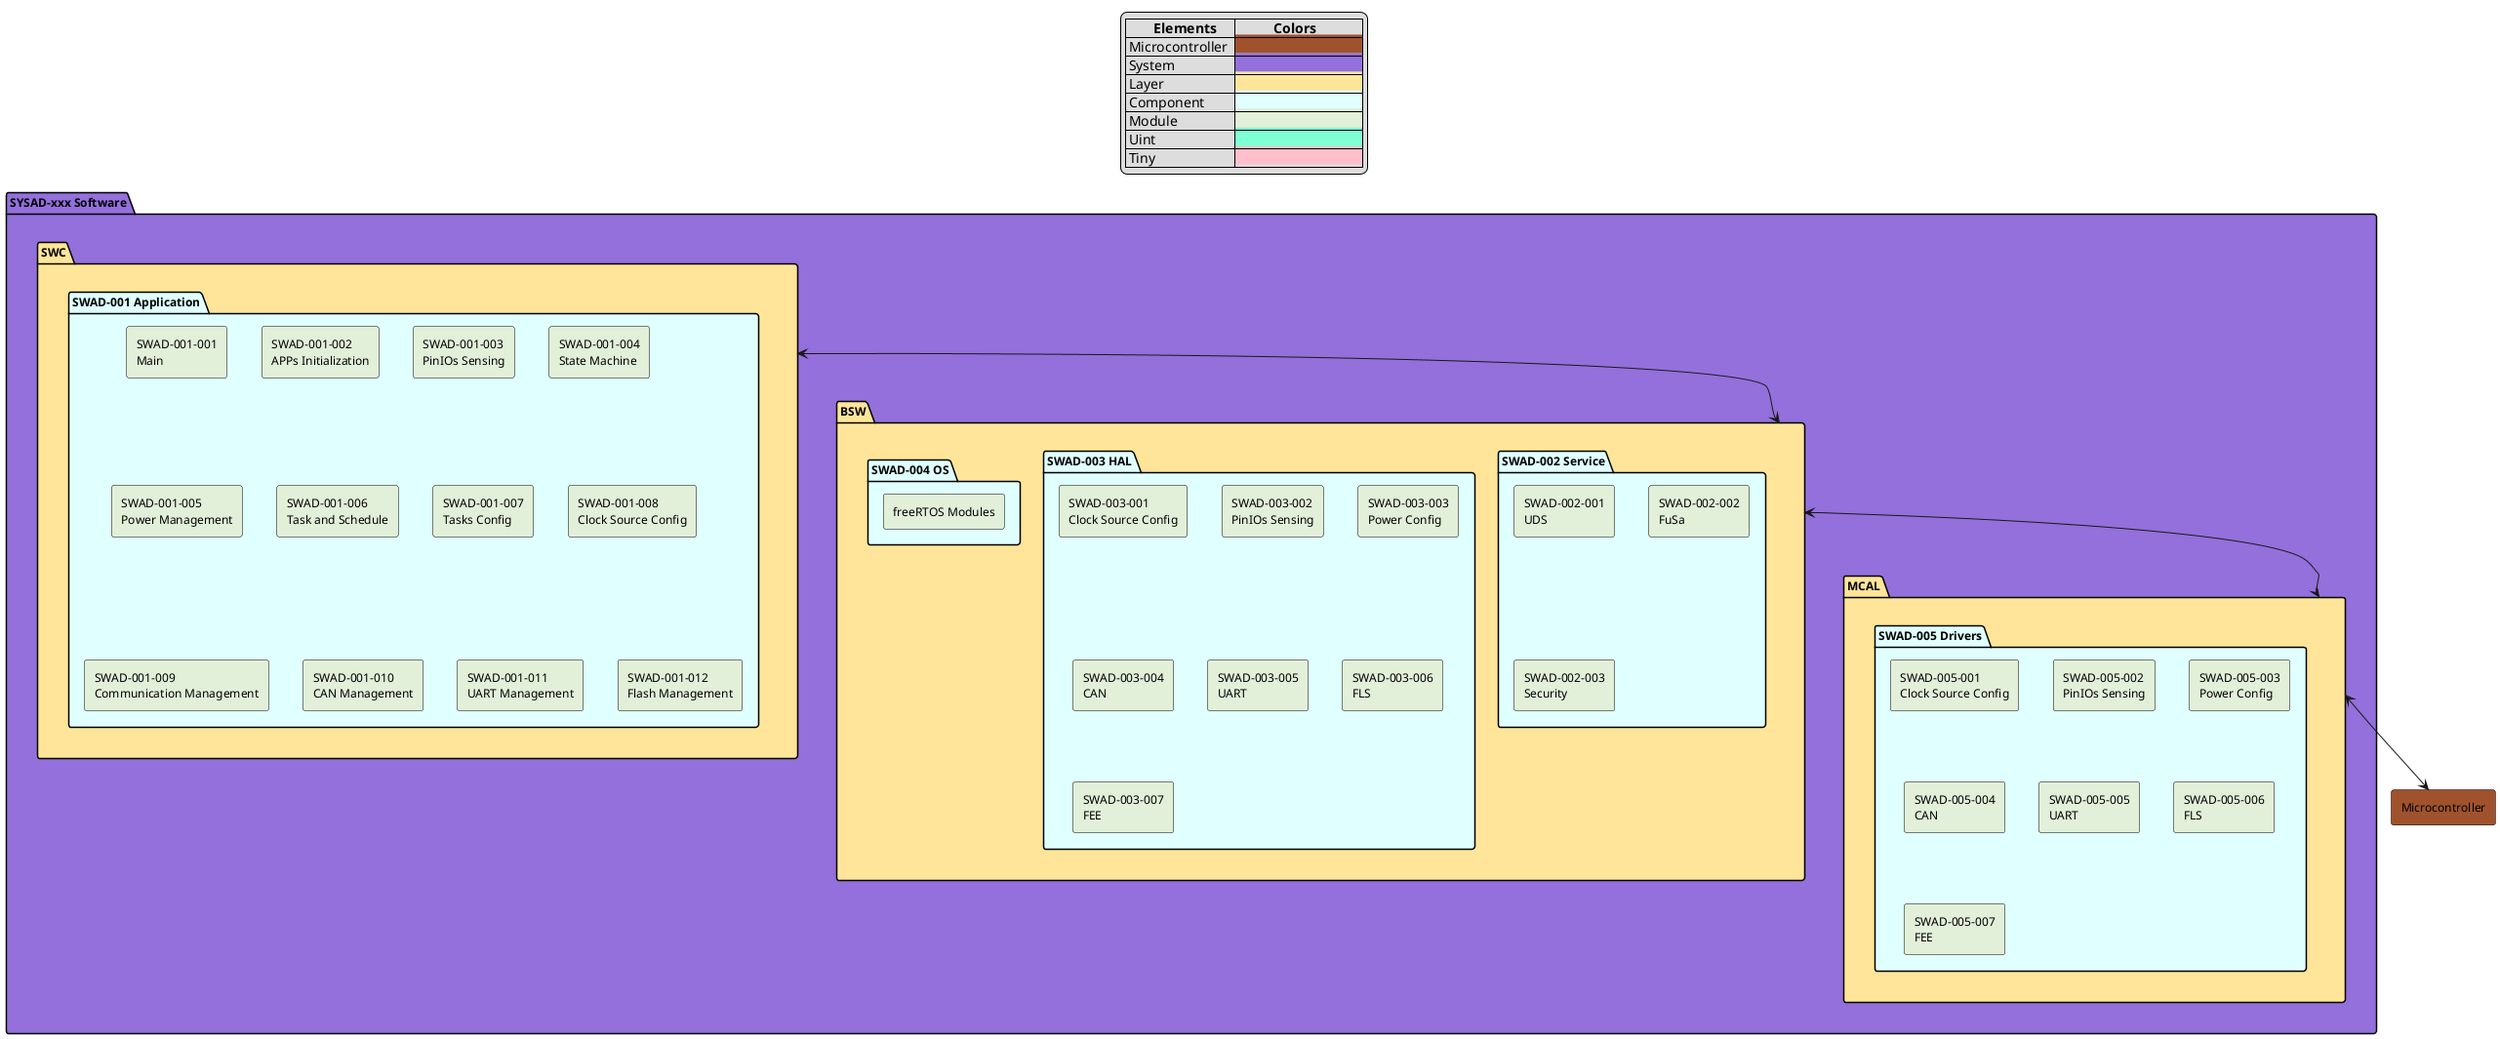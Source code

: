 @startuml
'----- Table Description ----
'Object Colors Setting
skinparam defaultFontName Arial
skinparam defaultFontSize 12

skinparam rectangle {
    BackgroundColor #87CEFA
    BorderColor #000000
}

legend top
|=        Elements  |=           Colors  |
| Microcontroller  |<back:#A0522D>                                    |
| System  |<back:#9370DB>                                    |
| Layer  |<back:#FEE599>                                    |
| Component |<back:#E0FFFF>                                    |
| Module |<back:#E2EFD9>                                    |
| Uint |<back:#7FFFD4>                                    |
| Tiny |<back:#FFC0CB>                                    |
endlegend

package "SYSAD-xxx Software" #9370DB {
    package "SWC" #FEE599 {
        package "SWAD-001 Application" #E0FFFF {
            rectangle "SWAD-001-001\nMain" as Main #E2EFD9
            rectangle "SWAD-001-002\nAPPs Initialization" as AppsInit #E2EFD9
            rectangle "SWAD-001-003\nPinIOs Sensing" as PinIOSensing #E2EFD9
            rectangle "SWAD-001-004\nState Machine" as StateMachine #E2EFD9
            rectangle "SWAD-001-005\nPower Management" as PowerManagement #E2EFD9
            rectangle "SWAD-001-006\nTask and Schedule" as TaskSchedule #E2EFD9
            rectangle "SWAD-001-007\nTasks Config" as TasksConfig #E2EFD9
            rectangle "SWAD-001-008\nClock Source Config" as ClockSourceConfig #E2EFD9
            rectangle "SWAD-001-009\nCommunication Management" as CommunicationManagement #E2EFD9
            rectangle "SWAD-001-010\nCAN Management" as CANManagement #E2EFD9
            rectangle "SWAD-001-011\nUART Management" as UARTManagement #E2EFD9
            rectangle "SWAD-001-012\nFlash Management" as FlashManagement #E2EFD9
        }
    }

    package "BSW" #FEE599 {
        package "SWAD-002 Service" as Service #E0FFFF {
            rectangle "SWAD-002-001\nUDS" as UDS #E2EFD9
            rectangle "SWAD-002-002\nFuSa" as FuSa #E2EFD9
            rectangle "SWAD-002-003\nSecurity" as Security #E2EFD9
        }

        package "SWAD-003 HAL" as HAL #E0FFFF {
            rectangle "SWAD-003-001\nClock Source Config" as HAL_ClockSourceConfig #E2EFD9
            rectangle "SWAD-003-002\nPinIOs Sensing" as HAL_PinIOSensing #E2EFD9
            rectangle "SWAD-003-003\nPower Config" as HAL_PowerConfig #E2EFD9
            rectangle "SWAD-003-004\nCAN" as HAL_CAN #E2EFD9
            rectangle "SWAD-003-005\nUART" as HAL_UART #E2EFD9
            rectangle "SWAD-003-006\nFLS" as HAL_FLS #E2EFD9
            rectangle "SWAD-003-007\nFEE" as HAL_FEE #E2EFD9
        }

        package "SWAD-004 OS" as OS #E0FFFF {
            rectangle "freeRTOS Modules" as freeRTOS #E2EFD9
        }
    }

    package "MCAL" #FEE599 {
        package "SWAD-005 Drivers" as Drivers #E0FFFF {
            rectangle "SWAD-005-001\nClock Source Config" as MCAL_ClockSourceConfig #E2EFD9
            rectangle "SWAD-005-002\nPinIOs Sensing" as MCAL_PinIOSensing #E2EFD9
            rectangle "SWAD-005-003\nPower Config" as MCAL_PowerConfig #E2EFD9
            rectangle "SWAD-005-004\nCAN" as MCAL_CAN #E2EFD9
            rectangle "SWAD-005-005\nUART" as MCAL_UART #E2EFD9
            rectangle "SWAD-005-006\nFLS" as MCAL_FLS #E2EFD9
            rectangle "SWAD-005-007\nFEE" as MCAL_FEE #E2EFD9
        }
    }
}

rectangle "Microcontroller" as MCU #A0522D

SWC <--> BSW
BSW <--> MCAL
MCAL <--> MCU

@enduml
